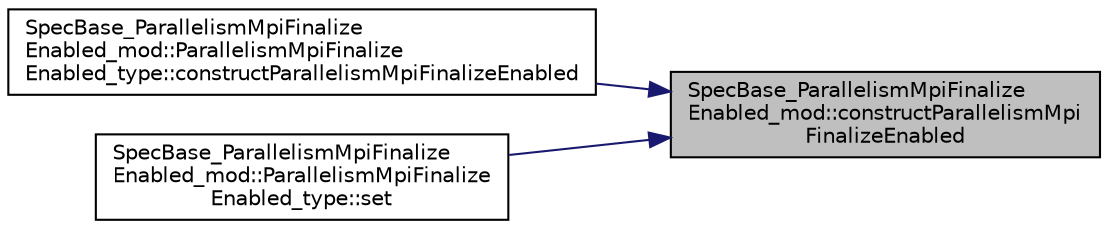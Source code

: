 digraph "SpecBase_ParallelismMpiFinalizeEnabled_mod::constructParallelismMpiFinalizeEnabled"
{
 // LATEX_PDF_SIZE
  edge [fontname="Helvetica",fontsize="10",labelfontname="Helvetica",labelfontsize="10"];
  node [fontname="Helvetica",fontsize="10",shape=record];
  rankdir="RL";
  Node1 [label="SpecBase_ParallelismMpiFinalize\lEnabled_mod::constructParallelismMpi\lFinalizeEnabled",height=0.2,width=0.4,color="black", fillcolor="grey75", style="filled", fontcolor="black",tooltip=" "];
  Node1 -> Node2 [dir="back",color="midnightblue",fontsize="10",style="solid"];
  Node2 [label="SpecBase_ParallelismMpiFinalize\lEnabled_mod::ParallelismMpiFinalize\lEnabled_type::constructParallelismMpiFinalizeEnabled",height=0.2,width=0.4,color="black", fillcolor="white", style="filled",URL="$structSpecBase__ParallelismMpiFinalizeEnabled__mod_1_1ParallelismMpiFinalizeEnabled__type.html#abba4f3f31db7ab4e4011c809a2a82339",tooltip=" "];
  Node1 -> Node3 [dir="back",color="midnightblue",fontsize="10",style="solid"];
  Node3 [label="SpecBase_ParallelismMpiFinalize\lEnabled_mod::ParallelismMpiFinalize\lEnabled_type::set",height=0.2,width=0.4,color="black", fillcolor="white", style="filled",URL="$structSpecBase__ParallelismMpiFinalizeEnabled__mod_1_1ParallelismMpiFinalizeEnabled__type.html#a55670aca9db2f69b83fe1b83de4107b1",tooltip=" "];
}

